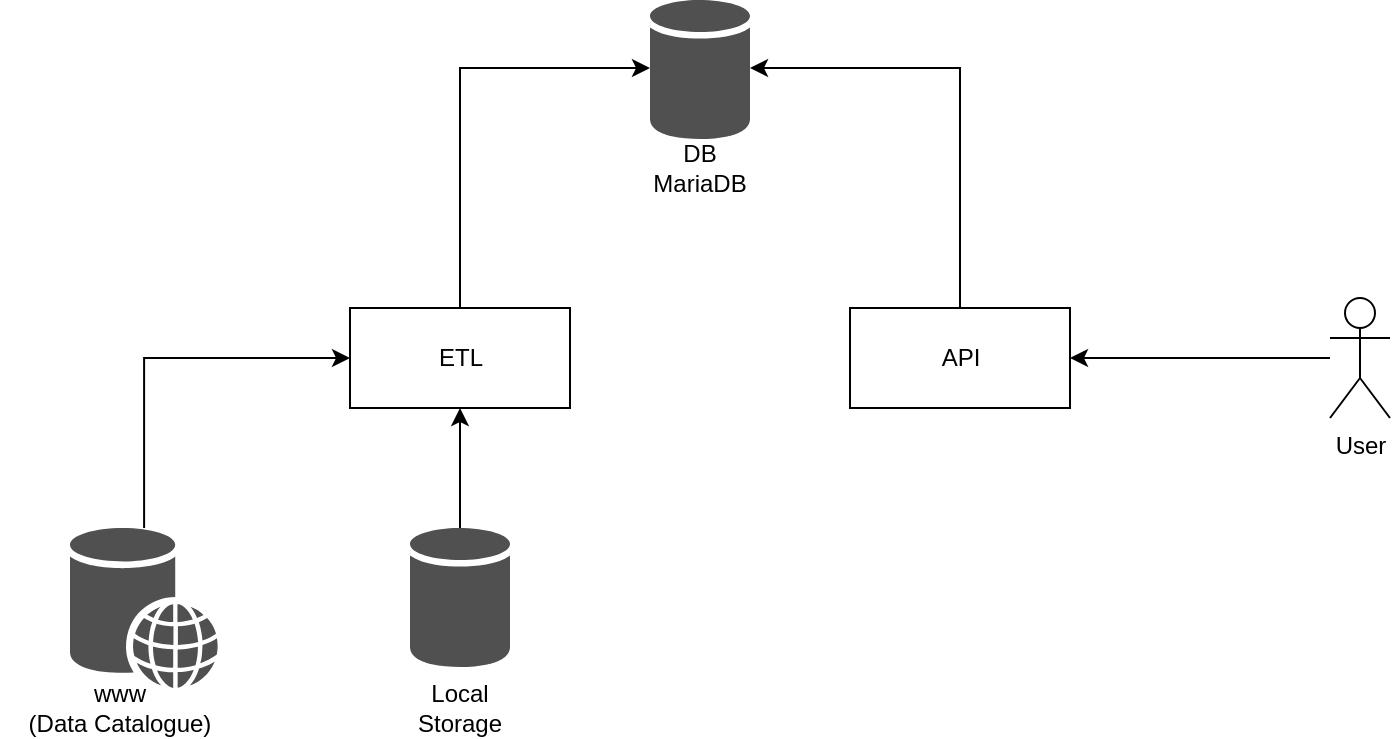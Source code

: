 <mxfile version="13.2.6" type="device"><diagram id="lbKSLeziVXKAfPsSL3Wf" name="Page-1"><mxGraphModel dx="946" dy="520" grid="1" gridSize="10" guides="1" tooltips="1" connect="1" arrows="1" fold="1" page="1" pageScale="1" pageWidth="827" pageHeight="1169" background="none" math="0" shadow="0"><root><mxCell id="0"/><mxCell id="1" parent="0"/><mxCell id="yBSqQy7CFkjh-hg8ClqJ-22" value="" style="edgeStyle=orthogonalEdgeStyle;rounded=0;orthogonalLoop=1;jettySize=auto;html=1;exitX=0.5;exitY=0;exitDx=0;exitDy=0;" edge="1" parent="1" source="yBSqQy7CFkjh-hg8ClqJ-1" target="yBSqQy7CFkjh-hg8ClqJ-29"><mxGeometry relative="1" as="geometry"><mxPoint x="369" y="130" as="targetPoint"/><Array as="points"><mxPoint x="280" y="130"/></Array></mxGeometry></mxCell><mxCell id="yBSqQy7CFkjh-hg8ClqJ-1" value="ETL" style="html=1;fillColor=none;" vertex="1" parent="1"><mxGeometry x="225" y="250" width="110" height="50" as="geometry"/></mxCell><mxCell id="yBSqQy7CFkjh-hg8ClqJ-18" style="edgeStyle=orthogonalEdgeStyle;rounded=0;orthogonalLoop=1;jettySize=auto;html=1;" edge="1" parent="1" source="yBSqQy7CFkjh-hg8ClqJ-2" target="yBSqQy7CFkjh-hg8ClqJ-29"><mxGeometry relative="1" as="geometry"><mxPoint x="439" y="130" as="targetPoint"/><Array as="points"><mxPoint x="530" y="130"/></Array></mxGeometry></mxCell><mxCell id="yBSqQy7CFkjh-hg8ClqJ-2" value="API" style="html=1;fillColor=none;" vertex="1" parent="1"><mxGeometry x="475" y="250" width="110" height="50" as="geometry"/></mxCell><mxCell id="yBSqQy7CFkjh-hg8ClqJ-11" value="" style="edgeStyle=orthogonalEdgeStyle;rounded=0;orthogonalLoop=1;jettySize=auto;html=1;entryX=1;entryY=0.5;entryDx=0;entryDy=0;" edge="1" parent="1" source="yBSqQy7CFkjh-hg8ClqJ-3" target="yBSqQy7CFkjh-hg8ClqJ-2"><mxGeometry relative="1" as="geometry"><mxPoint x="595" y="270" as="targetPoint"/></mxGeometry></mxCell><mxCell id="yBSqQy7CFkjh-hg8ClqJ-3" value="User" style="shape=umlActor;verticalLabelPosition=bottom;labelBackgroundColor=#ffffff;verticalAlign=top;html=1;" vertex="1" parent="1"><mxGeometry x="715" y="245" width="30" height="60" as="geometry"/></mxCell><mxCell id="yBSqQy7CFkjh-hg8ClqJ-33" value="" style="edgeStyle=orthogonalEdgeStyle;rounded=0;orthogonalLoop=1;jettySize=auto;html=1;entryX=0;entryY=0.5;entryDx=0;entryDy=0;" edge="1" parent="1" source="yBSqQy7CFkjh-hg8ClqJ-25" target="yBSqQy7CFkjh-hg8ClqJ-1"><mxGeometry relative="1" as="geometry"><mxPoint x="122" y="250" as="targetPoint"/><Array as="points"><mxPoint x="122" y="275"/></Array></mxGeometry></mxCell><mxCell id="yBSqQy7CFkjh-hg8ClqJ-25" value="" style="shadow=0;dashed=0;html=1;strokeColor=none;fillColor=#505050;labelPosition=center;verticalLabelPosition=bottom;verticalAlign=top;outlineConnect=0;align=center;shape=mxgraph.office.databases.web_store;" vertex="1" parent="1"><mxGeometry x="85" y="360" width="74.07" height="80" as="geometry"/></mxCell><mxCell id="yBSqQy7CFkjh-hg8ClqJ-31" value="" style="edgeStyle=orthogonalEdgeStyle;rounded=0;orthogonalLoop=1;jettySize=auto;html=1;" edge="1" parent="1" source="yBSqQy7CFkjh-hg8ClqJ-26" target="yBSqQy7CFkjh-hg8ClqJ-1"><mxGeometry relative="1" as="geometry"/></mxCell><mxCell id="yBSqQy7CFkjh-hg8ClqJ-26" value="" style="shadow=0;dashed=0;html=1;strokeColor=none;fillColor=#505050;labelPosition=center;verticalLabelPosition=bottom;verticalAlign=top;outlineConnect=0;align=center;shape=mxgraph.office.databases.database;" vertex="1" parent="1"><mxGeometry x="255" y="360" width="50" height="70" as="geometry"/></mxCell><mxCell id="yBSqQy7CFkjh-hg8ClqJ-27" value="www&lt;br&gt;(Data Catalogue)" style="text;html=1;strokeColor=none;fillColor=none;align=center;verticalAlign=middle;whiteSpace=wrap;rounded=0;" vertex="1" parent="1"><mxGeometry x="50" y="440" width="120" height="20" as="geometry"/></mxCell><mxCell id="yBSqQy7CFkjh-hg8ClqJ-28" value="Local Storage" style="text;html=1;strokeColor=none;fillColor=none;align=center;verticalAlign=middle;whiteSpace=wrap;rounded=0;" vertex="1" parent="1"><mxGeometry x="260" y="440" width="40" height="20" as="geometry"/></mxCell><mxCell id="yBSqQy7CFkjh-hg8ClqJ-29" value="" style="shadow=0;dashed=0;html=1;strokeColor=none;fillColor=#505050;labelPosition=center;verticalLabelPosition=bottom;verticalAlign=top;outlineConnect=0;align=center;shape=mxgraph.office.databases.database;" vertex="1" parent="1"><mxGeometry x="375" y="96" width="50" height="70" as="geometry"/></mxCell><mxCell id="yBSqQy7CFkjh-hg8ClqJ-30" value="DB&lt;br&gt;MariaDB" style="text;html=1;strokeColor=none;fillColor=none;align=center;verticalAlign=middle;whiteSpace=wrap;rounded=0;" vertex="1" parent="1"><mxGeometry x="380" y="170" width="40" height="20" as="geometry"/></mxCell></root></mxGraphModel></diagram></mxfile>
